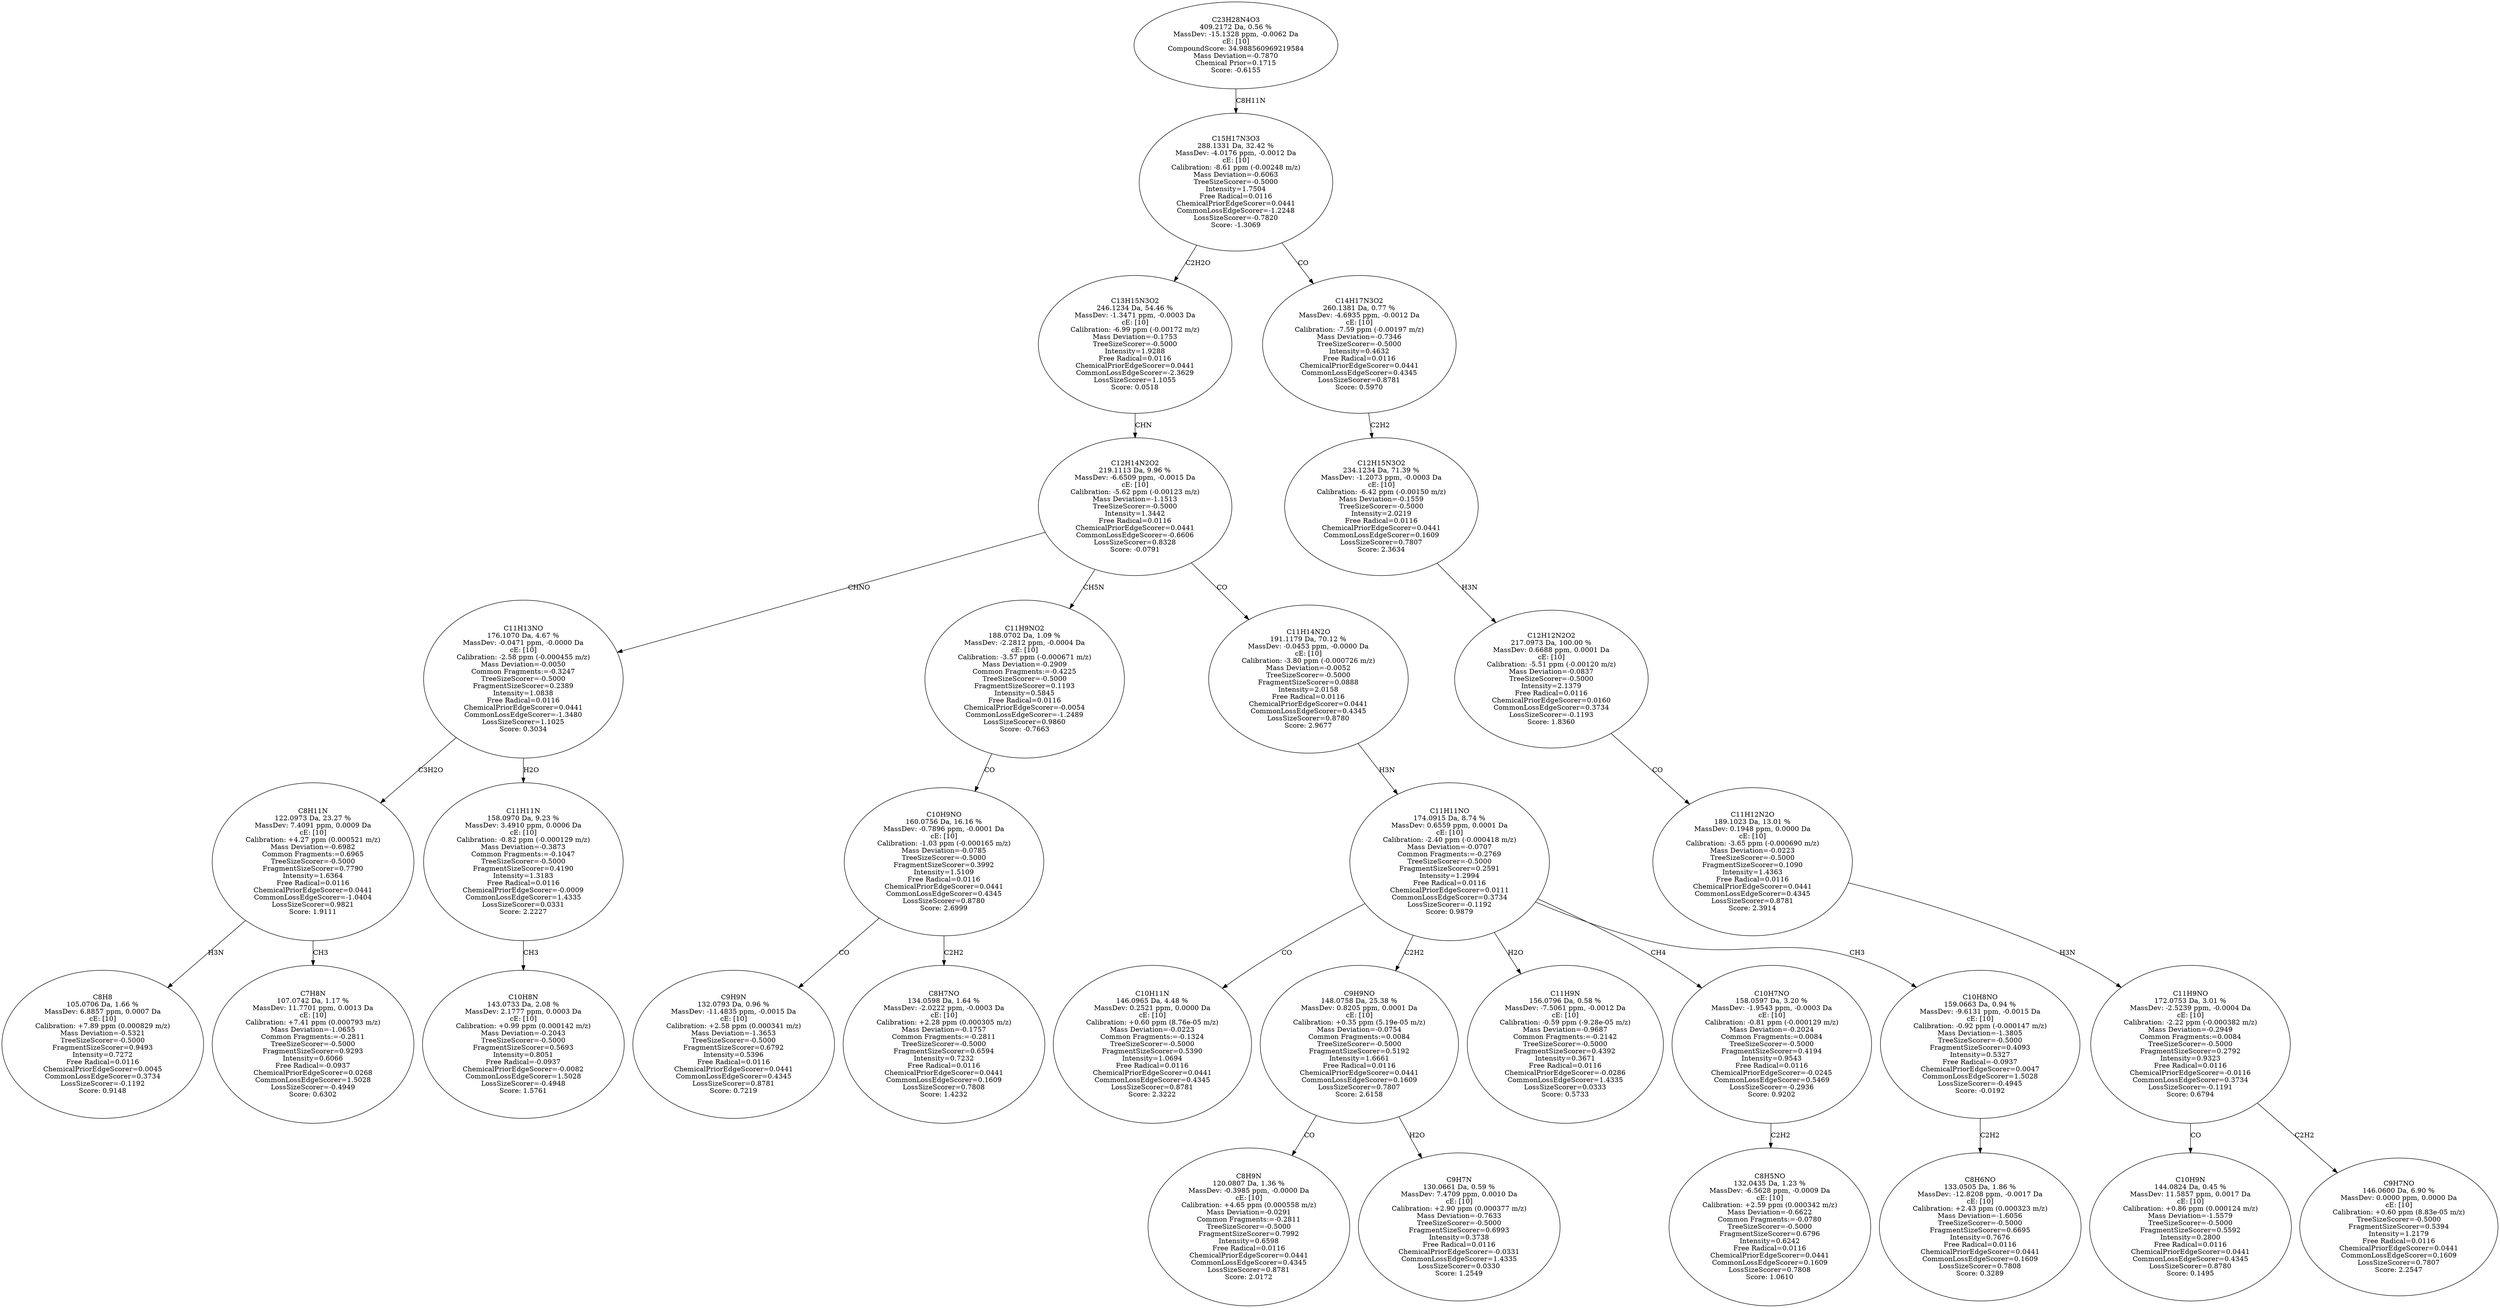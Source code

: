 strict digraph {
v1 [label="C8H8\n105.0706 Da, 1.66 %\nMassDev: 6.8857 ppm, 0.0007 Da\ncE: [10]\nCalibration: +7.89 ppm (0.000829 m/z)\nMass Deviation=-0.5321\nTreeSizeScorer=-0.5000\nFragmentSizeScorer=0.9493\nIntensity=0.7272\nFree Radical=0.0116\nChemicalPriorEdgeScorer=0.0045\nCommonLossEdgeScorer=0.3734\nLossSizeScorer=-0.1192\nScore: 0.9148"];
v2 [label="C7H8N\n107.0742 Da, 1.17 %\nMassDev: 11.7701 ppm, 0.0013 Da\ncE: [10]\nCalibration: +7.41 ppm (0.000793 m/z)\nMass Deviation=-1.0655\nCommon Fragments:=-0.2811\nTreeSizeScorer=-0.5000\nFragmentSizeScorer=0.9293\nIntensity=0.6066\nFree Radical=-0.0937\nChemicalPriorEdgeScorer=0.0268\nCommonLossEdgeScorer=1.5028\nLossSizeScorer=-0.4949\nScore: 0.6302"];
v3 [label="C8H11N\n122.0973 Da, 23.27 %\nMassDev: 7.4091 ppm, 0.0009 Da\ncE: [10]\nCalibration: +4.27 ppm (0.000521 m/z)\nMass Deviation=-0.6982\nCommon Fragments:=0.6965\nTreeSizeScorer=-0.5000\nFragmentSizeScorer=0.7790\nIntensity=1.6364\nFree Radical=0.0116\nChemicalPriorEdgeScorer=0.0441\nCommonLossEdgeScorer=-1.0404\nLossSizeScorer=0.9821\nScore: 1.9111"];
v4 [label="C10H8N\n143.0733 Da, 2.08 %\nMassDev: 2.1777 ppm, 0.0003 Da\ncE: [10]\nCalibration: +0.99 ppm (0.000142 m/z)\nMass Deviation=-0.2043\nTreeSizeScorer=-0.5000\nFragmentSizeScorer=0.5693\nIntensity=0.8051\nFree Radical=-0.0937\nChemicalPriorEdgeScorer=-0.0082\nCommonLossEdgeScorer=1.5028\nLossSizeScorer=-0.4948\nScore: 1.5761"];
v5 [label="C11H11N\n158.0970 Da, 9.23 %\nMassDev: 3.4910 ppm, 0.0006 Da\ncE: [10]\nCalibration: -0.82 ppm (-0.000129 m/z)\nMass Deviation=-0.3873\nCommon Fragments:=-0.1047\nTreeSizeScorer=-0.5000\nFragmentSizeScorer=0.4190\nIntensity=1.3183\nFree Radical=0.0116\nChemicalPriorEdgeScorer=-0.0009\nCommonLossEdgeScorer=1.4335\nLossSizeScorer=0.0331\nScore: 2.2227"];
v6 [label="C11H13NO\n176.1070 Da, 4.67 %\nMassDev: -0.0471 ppm, -0.0000 Da\ncE: [10]\nCalibration: -2.58 ppm (-0.000455 m/z)\nMass Deviation=-0.0050\nCommon Fragments:=-0.3247\nTreeSizeScorer=-0.5000\nFragmentSizeScorer=0.2389\nIntensity=1.0838\nFree Radical=0.0116\nChemicalPriorEdgeScorer=0.0441\nCommonLossEdgeScorer=-1.3480\nLossSizeScorer=1.1025\nScore: 0.3034"];
v7 [label="C9H9N\n132.0793 Da, 0.96 %\nMassDev: -11.4835 ppm, -0.0015 Da\ncE: [10]\nCalibration: +2.58 ppm (0.000341 m/z)\nMass Deviation=-1.3653\nTreeSizeScorer=-0.5000\nFragmentSizeScorer=0.6792\nIntensity=0.5396\nFree Radical=0.0116\nChemicalPriorEdgeScorer=0.0441\nCommonLossEdgeScorer=0.4345\nLossSizeScorer=0.8781\nScore: 0.7219"];
v8 [label="C8H7NO\n134.0598 Da, 1.64 %\nMassDev: -2.0222 ppm, -0.0003 Da\ncE: [10]\nCalibration: +2.28 ppm (0.000305 m/z)\nMass Deviation=-0.1757\nCommon Fragments:=-0.2811\nTreeSizeScorer=-0.5000\nFragmentSizeScorer=0.6594\nIntensity=0.7232\nFree Radical=0.0116\nChemicalPriorEdgeScorer=0.0441\nCommonLossEdgeScorer=0.1609\nLossSizeScorer=0.7808\nScore: 1.4232"];
v9 [label="C10H9NO\n160.0756 Da, 16.16 %\nMassDev: -0.7896 ppm, -0.0001 Da\ncE: [10]\nCalibration: -1.03 ppm (-0.000165 m/z)\nMass Deviation=-0.0785\nTreeSizeScorer=-0.5000\nFragmentSizeScorer=0.3992\nIntensity=1.5109\nFree Radical=0.0116\nChemicalPriorEdgeScorer=0.0441\nCommonLossEdgeScorer=0.4345\nLossSizeScorer=0.8780\nScore: 2.6999"];
v10 [label="C11H9NO2\n188.0702 Da, 1.09 %\nMassDev: -2.2812 ppm, -0.0004 Da\ncE: [10]\nCalibration: -3.57 ppm (-0.000671 m/z)\nMass Deviation=-0.2909\nCommon Fragments:=-0.4225\nTreeSizeScorer=-0.5000\nFragmentSizeScorer=0.1193\nIntensity=0.5845\nFree Radical=0.0116\nChemicalPriorEdgeScorer=-0.0054\nCommonLossEdgeScorer=-1.2489\nLossSizeScorer=0.9860\nScore: -0.7663"];
v11 [label="C10H11N\n146.0965 Da, 4.48 %\nMassDev: 0.2521 ppm, 0.0000 Da\ncE: [10]\nCalibration: +0.60 ppm (8.76e-05 m/z)\nMass Deviation=-0.0223\nCommon Fragments:=-0.1324\nTreeSizeScorer=-0.5000\nFragmentSizeScorer=0.5390\nIntensity=1.0694\nFree Radical=0.0116\nChemicalPriorEdgeScorer=0.0441\nCommonLossEdgeScorer=0.4345\nLossSizeScorer=0.8781\nScore: 2.3222"];
v12 [label="C8H9N\n120.0807 Da, 1.36 %\nMassDev: -0.3985 ppm, -0.0000 Da\ncE: [10]\nCalibration: +4.65 ppm (0.000558 m/z)\nMass Deviation=-0.0291\nCommon Fragments:=-0.2811\nTreeSizeScorer=-0.5000\nFragmentSizeScorer=0.7992\nIntensity=0.6598\nFree Radical=0.0116\nChemicalPriorEdgeScorer=0.0441\nCommonLossEdgeScorer=0.4345\nLossSizeScorer=0.8781\nScore: 2.0172"];
v13 [label="C9H7N\n130.0661 Da, 0.59 %\nMassDev: 7.4709 ppm, 0.0010 Da\ncE: [10]\nCalibration: +2.90 ppm (0.000377 m/z)\nMass Deviation=-0.7633\nTreeSizeScorer=-0.5000\nFragmentSizeScorer=0.6993\nIntensity=0.3738\nFree Radical=0.0116\nChemicalPriorEdgeScorer=-0.0331\nCommonLossEdgeScorer=1.4335\nLossSizeScorer=0.0330\nScore: 1.2549"];
v14 [label="C9H9NO\n148.0758 Da, 25.38 %\nMassDev: 0.8205 ppm, 0.0001 Da\ncE: [10]\nCalibration: +0.35 ppm (5.19e-05 m/z)\nMass Deviation=-0.0754\nCommon Fragments:=0.0084\nTreeSizeScorer=-0.5000\nFragmentSizeScorer=0.5192\nIntensity=1.6661\nFree Radical=0.0116\nChemicalPriorEdgeScorer=0.0441\nCommonLossEdgeScorer=0.1609\nLossSizeScorer=0.7807\nScore: 2.6158"];
v15 [label="C11H9N\n156.0796 Da, 0.58 %\nMassDev: -7.5061 ppm, -0.0012 Da\ncE: [10]\nCalibration: -0.59 ppm (-9.28e-05 m/z)\nMass Deviation=-0.9687\nCommon Fragments:=-0.2142\nTreeSizeScorer=-0.5000\nFragmentSizeScorer=0.4392\nIntensity=0.3671\nFree Radical=0.0116\nChemicalPriorEdgeScorer=-0.0286\nCommonLossEdgeScorer=1.4335\nLossSizeScorer=0.0333\nScore: 0.5733"];
v16 [label="C8H5NO\n132.0435 Da, 1.23 %\nMassDev: -6.5628 ppm, -0.0009 Da\ncE: [10]\nCalibration: +2.59 ppm (0.000342 m/z)\nMass Deviation=-0.6622\nCommon Fragments:=-0.0780\nTreeSizeScorer=-0.5000\nFragmentSizeScorer=0.6796\nIntensity=0.6242\nFree Radical=0.0116\nChemicalPriorEdgeScorer=0.0441\nCommonLossEdgeScorer=0.1609\nLossSizeScorer=0.7808\nScore: 1.0610"];
v17 [label="C10H7NO\n158.0597 Da, 3.20 %\nMassDev: -1.9543 ppm, -0.0003 Da\ncE: [10]\nCalibration: -0.81 ppm (-0.000129 m/z)\nMass Deviation=-0.2024\nCommon Fragments:=0.0084\nTreeSizeScorer=-0.5000\nFragmentSizeScorer=0.4194\nIntensity=0.9543\nFree Radical=0.0116\nChemicalPriorEdgeScorer=-0.0245\nCommonLossEdgeScorer=0.5469\nLossSizeScorer=-0.2936\nScore: 0.9202"];
v18 [label="C8H6NO\n133.0505 Da, 1.86 %\nMassDev: -12.8208 ppm, -0.0017 Da\ncE: [10]\nCalibration: +2.43 ppm (0.000323 m/z)\nMass Deviation=-1.6056\nTreeSizeScorer=-0.5000\nFragmentSizeScorer=0.6695\nIntensity=0.7676\nFree Radical=0.0116\nChemicalPriorEdgeScorer=0.0441\nCommonLossEdgeScorer=0.1609\nLossSizeScorer=0.7808\nScore: 0.3289"];
v19 [label="C10H8NO\n159.0663 Da, 0.94 %\nMassDev: -9.6131 ppm, -0.0015 Da\ncE: [10]\nCalibration: -0.92 ppm (-0.000147 m/z)\nMass Deviation=-1.3805\nTreeSizeScorer=-0.5000\nFragmentSizeScorer=0.4093\nIntensity=0.5327\nFree Radical=-0.0937\nChemicalPriorEdgeScorer=0.0047\nCommonLossEdgeScorer=1.5028\nLossSizeScorer=-0.4945\nScore: -0.0192"];
v20 [label="C11H11NO\n174.0915 Da, 8.74 %\nMassDev: 0.6559 ppm, 0.0001 Da\ncE: [10]\nCalibration: -2.40 ppm (-0.000418 m/z)\nMass Deviation=-0.0707\nCommon Fragments:=-0.2769\nTreeSizeScorer=-0.5000\nFragmentSizeScorer=0.2591\nIntensity=1.2994\nFree Radical=0.0116\nChemicalPriorEdgeScorer=0.0111\nCommonLossEdgeScorer=0.3734\nLossSizeScorer=-0.1192\nScore: 0.9879"];
v21 [label="C11H14N2O\n191.1179 Da, 70.12 %\nMassDev: -0.0453 ppm, -0.0000 Da\ncE: [10]\nCalibration: -3.80 ppm (-0.000726 m/z)\nMass Deviation=-0.0052\nTreeSizeScorer=-0.5000\nFragmentSizeScorer=0.0888\nIntensity=2.0158\nFree Radical=0.0116\nChemicalPriorEdgeScorer=0.0441\nCommonLossEdgeScorer=0.4345\nLossSizeScorer=0.8780\nScore: 2.9677"];
v22 [label="C12H14N2O2\n219.1113 Da, 9.96 %\nMassDev: -6.6509 ppm, -0.0015 Da\ncE: [10]\nCalibration: -5.62 ppm (-0.00123 m/z)\nMass Deviation=-1.1513\nTreeSizeScorer=-0.5000\nIntensity=1.3442\nFree Radical=0.0116\nChemicalPriorEdgeScorer=0.0441\nCommonLossEdgeScorer=-0.6606\nLossSizeScorer=0.8328\nScore: -0.0791"];
v23 [label="C13H15N3O2\n246.1234 Da, 54.46 %\nMassDev: -1.3471 ppm, -0.0003 Da\ncE: [10]\nCalibration: -6.99 ppm (-0.00172 m/z)\nMass Deviation=-0.1753\nTreeSizeScorer=-0.5000\nIntensity=1.9288\nFree Radical=0.0116\nChemicalPriorEdgeScorer=0.0441\nCommonLossEdgeScorer=-2.3629\nLossSizeScorer=1.1055\nScore: 0.0518"];
v24 [label="C10H9N\n144.0824 Da, 0.45 %\nMassDev: 11.5857 ppm, 0.0017 Da\ncE: [10]\nCalibration: +0.86 ppm (0.000124 m/z)\nMass Deviation=-1.5579\nTreeSizeScorer=-0.5000\nFragmentSizeScorer=0.5592\nIntensity=0.2800\nFree Radical=0.0116\nChemicalPriorEdgeScorer=0.0441\nCommonLossEdgeScorer=0.4345\nLossSizeScorer=0.8780\nScore: 0.1495"];
v25 [label="C9H7NO\n146.0600 Da, 6.90 %\nMassDev: 0.0000 ppm, 0.0000 Da\ncE: [10]\nCalibration: +0.60 ppm (8.83e-05 m/z)\nTreeSizeScorer=-0.5000\nFragmentSizeScorer=0.5394\nIntensity=1.2179\nFree Radical=0.0116\nChemicalPriorEdgeScorer=0.0441\nCommonLossEdgeScorer=0.1609\nLossSizeScorer=0.7807\nScore: 2.2547"];
v26 [label="C11H9NO\n172.0753 Da, 3.01 %\nMassDev: -2.5239 ppm, -0.0004 Da\ncE: [10]\nCalibration: -2.22 ppm (-0.000382 m/z)\nMass Deviation=-0.2949\nCommon Fragments:=0.0084\nTreeSizeScorer=-0.5000\nFragmentSizeScorer=0.2792\nIntensity=0.9323\nFree Radical=0.0116\nChemicalPriorEdgeScorer=-0.0116\nCommonLossEdgeScorer=0.3734\nLossSizeScorer=-0.1191\nScore: 0.6794"];
v27 [label="C11H12N2O\n189.1023 Da, 13.01 %\nMassDev: 0.1948 ppm, 0.0000 Da\ncE: [10]\nCalibration: -3.65 ppm (-0.000690 m/z)\nMass Deviation=-0.0223\nTreeSizeScorer=-0.5000\nFragmentSizeScorer=0.1090\nIntensity=1.4363\nFree Radical=0.0116\nChemicalPriorEdgeScorer=0.0441\nCommonLossEdgeScorer=0.4345\nLossSizeScorer=0.8781\nScore: 2.3914"];
v28 [label="C12H12N2O2\n217.0973 Da, 100.00 %\nMassDev: 0.6688 ppm, 0.0001 Da\ncE: [10]\nCalibration: -5.51 ppm (-0.00120 m/z)\nMass Deviation=-0.0837\nTreeSizeScorer=-0.5000\nIntensity=2.1379\nFree Radical=0.0116\nChemicalPriorEdgeScorer=0.0160\nCommonLossEdgeScorer=0.3734\nLossSizeScorer=-0.1193\nScore: 1.8360"];
v29 [label="C12H15N3O2\n234.1234 Da, 71.39 %\nMassDev: -1.2073 ppm, -0.0003 Da\ncE: [10]\nCalibration: -6.42 ppm (-0.00150 m/z)\nMass Deviation=-0.1559\nTreeSizeScorer=-0.5000\nIntensity=2.0219\nFree Radical=0.0116\nChemicalPriorEdgeScorer=0.0441\nCommonLossEdgeScorer=0.1609\nLossSizeScorer=0.7807\nScore: 2.3634"];
v30 [label="C14H17N3O2\n260.1381 Da, 0.77 %\nMassDev: -4.6935 ppm, -0.0012 Da\ncE: [10]\nCalibration: -7.59 ppm (-0.00197 m/z)\nMass Deviation=-0.7346\nTreeSizeScorer=-0.5000\nIntensity=0.4632\nFree Radical=0.0116\nChemicalPriorEdgeScorer=0.0441\nCommonLossEdgeScorer=0.4345\nLossSizeScorer=0.8781\nScore: 0.5970"];
v31 [label="C15H17N3O3\n288.1331 Da, 32.42 %\nMassDev: -4.0176 ppm, -0.0012 Da\ncE: [10]\nCalibration: -8.61 ppm (-0.00248 m/z)\nMass Deviation=-0.6063\nTreeSizeScorer=-0.5000\nIntensity=1.7504\nFree Radical=0.0116\nChemicalPriorEdgeScorer=0.0441\nCommonLossEdgeScorer=-1.2248\nLossSizeScorer=-0.7820\nScore: -1.3069"];
v32 [label="C23H28N4O3\n409.2172 Da, 0.56 %\nMassDev: -15.1328 ppm, -0.0062 Da\ncE: [10]\nCompoundScore: 34.988560969219584\nMass Deviation=-0.7870\nChemical Prior=0.1715\nScore: -0.6155"];
v3 -> v1 [label="H3N"];
v3 -> v2 [label="CH3"];
v6 -> v3 [label="C3H2O"];
v5 -> v4 [label="CH3"];
v6 -> v5 [label="H2O"];
v22 -> v6 [label="CHNO"];
v9 -> v7 [label="CO"];
v9 -> v8 [label="C2H2"];
v10 -> v9 [label="CO"];
v22 -> v10 [label="CH5N"];
v20 -> v11 [label="CO"];
v14 -> v12 [label="CO"];
v14 -> v13 [label="H2O"];
v20 -> v14 [label="C2H2"];
v20 -> v15 [label="H2O"];
v17 -> v16 [label="C2H2"];
v20 -> v17 [label="CH4"];
v19 -> v18 [label="C2H2"];
v20 -> v19 [label="CH3"];
v21 -> v20 [label="H3N"];
v22 -> v21 [label="CO"];
v23 -> v22 [label="CHN"];
v31 -> v23 [label="C2H2O"];
v26 -> v24 [label="CO"];
v26 -> v25 [label="C2H2"];
v27 -> v26 [label="H3N"];
v28 -> v27 [label="CO"];
v29 -> v28 [label="H3N"];
v30 -> v29 [label="C2H2"];
v31 -> v30 [label="CO"];
v32 -> v31 [label="C8H11N"];
}